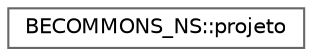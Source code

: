 digraph "Gráfico de Hierarquia de Classes"
{
 // LATEX_PDF_SIZE
  bgcolor="transparent";
  edge [fontname=Helvetica,fontsize=10,labelfontname=Helvetica,labelfontsize=10];
  node [fontname=Helvetica,fontsize=10,shape=box,height=0.2,width=0.4];
  rankdir="LR";
  Node0 [id="Node000000",label="BECOMMONS_NS::projeto",height=0.2,width=0.4,color="grey40", fillcolor="white", style="filled",URL="$structBECOMMONS__NS_1_1projeto.html",tooltip=" "];
}
